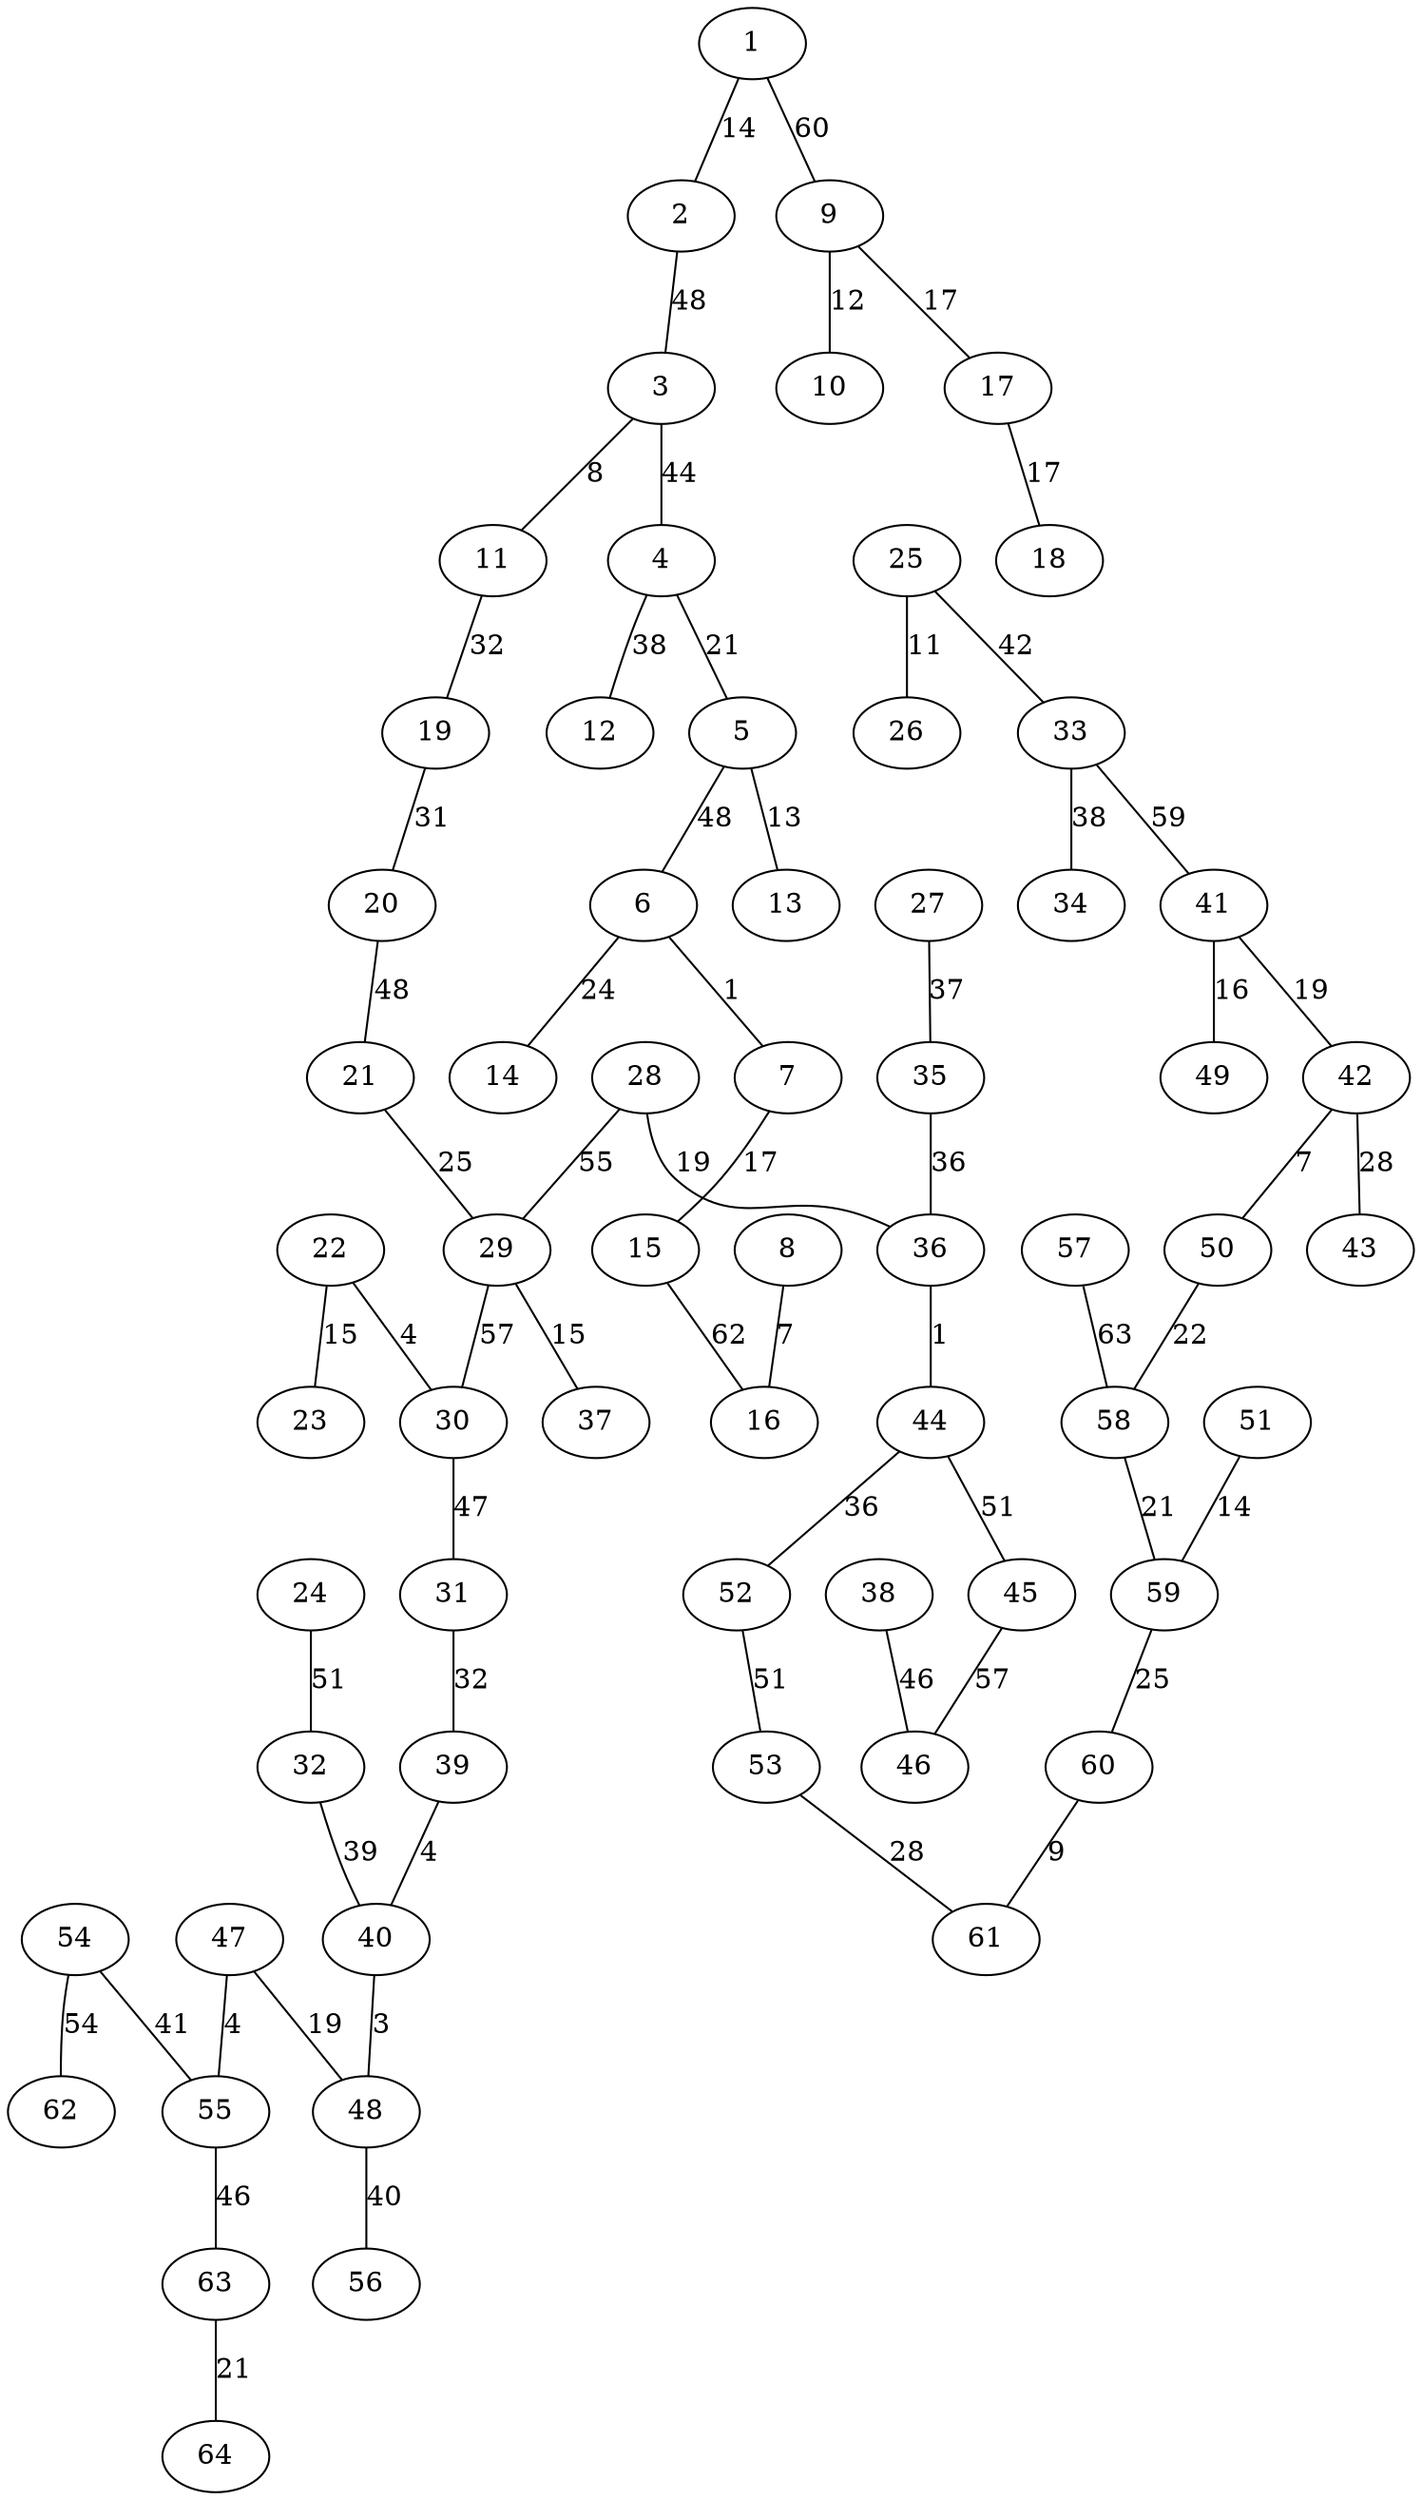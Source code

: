 graph G_1_MST {
    55;
    63;
    3;
    4;
    58;
    59;
    41;
    49;
    35;
    36;
    44;
    45;
    32;
    40;
    12;
    50;
    5;
    13;
    51;
    22;
    23;
    9;
    17;
    18;
    1;
    25;
    26;
    28;
    54;
    64;
    46;
    6;
    14;
    27;
    42;
    47;
    60;
    61;
    24;
    33;
    29;
    37;
    38;
    10;
    2;
    48;
    56;
    19;
    20;
    11;
    7;
    53;
    15;
    16;
    43;
    34;
    21;
    30;
    52;
    31;
    39;
    57;
    8;
    62;
    55 -- 63 [label="46"];
    3 -- 4 [label="44"];
    58 -- 59 [label="21"];
    41 -- 49 [label="16"];
    35 -- 36 [label="36"];
    44 -- 45 [label="51"];
    32 -- 40 [label="39"];
    4 -- 12 [label="38"];
    50 -- 58 [label="22"];
    5 -- 13 [label="13"];
    51 -- 59 [label="14"];
    22 -- 23 [label="15"];
    9 -- 17 [label="17"];
    17 -- 18 [label="17"];
    1 -- 9 [label="60"];
    25 -- 26 [label="11"];
    28 -- 36 [label="19"];
    54 -- 55 [label="41"];
    63 -- 64 [label="21"];
    45 -- 46 [label="57"];
    6 -- 14 [label="24"];
    27 -- 35 [label="37"];
    41 -- 42 [label="19"];
    47 -- 55 [label="4"];
    4 -- 5 [label="21"];
    59 -- 60 [label="25"];
    42 -- 50 [label="7"];
    5 -- 6 [label="48"];
    60 -- 61 [label="9"];
    24 -- 32 [label="51"];
    33 -- 41 [label="59"];
    29 -- 37 [label="15"];
    38 -- 46 [label="46"];
    9 -- 10 [label="12"];
    1 -- 2 [label="14"];
    48 -- 56 [label="40"];
    19 -- 20 [label="31"];
    11 -- 19 [label="32"];
    28 -- 29 [label="55"];
    6 -- 7 [label="1"];
    53 -- 61 [label="28"];
    15 -- 16 [label="62"];
    47 -- 48 [label="19"];
    7 -- 15 [label="17"];
    42 -- 43 [label="28"];
    33 -- 34 [label="38"];
    25 -- 33 [label="42"];
    20 -- 21 [label="48"];
    3 -- 11 [label="8"];
    29 -- 30 [label="57"];
    44 -- 52 [label="36"];
    52 -- 53 [label="51"];
    21 -- 29 [label="25"];
    22 -- 30 [label="4"];
    31 -- 39 [label="32"];
    39 -- 40 [label="4"];
    57 -- 58 [label="63"];
    8 -- 16 [label="7"];
    2 -- 3 [label="48"];
    40 -- 48 [label="3"];
    36 -- 44 [label="1"];
    30 -- 31 [label="47"];
    54 -- 62 [label="54"];
}